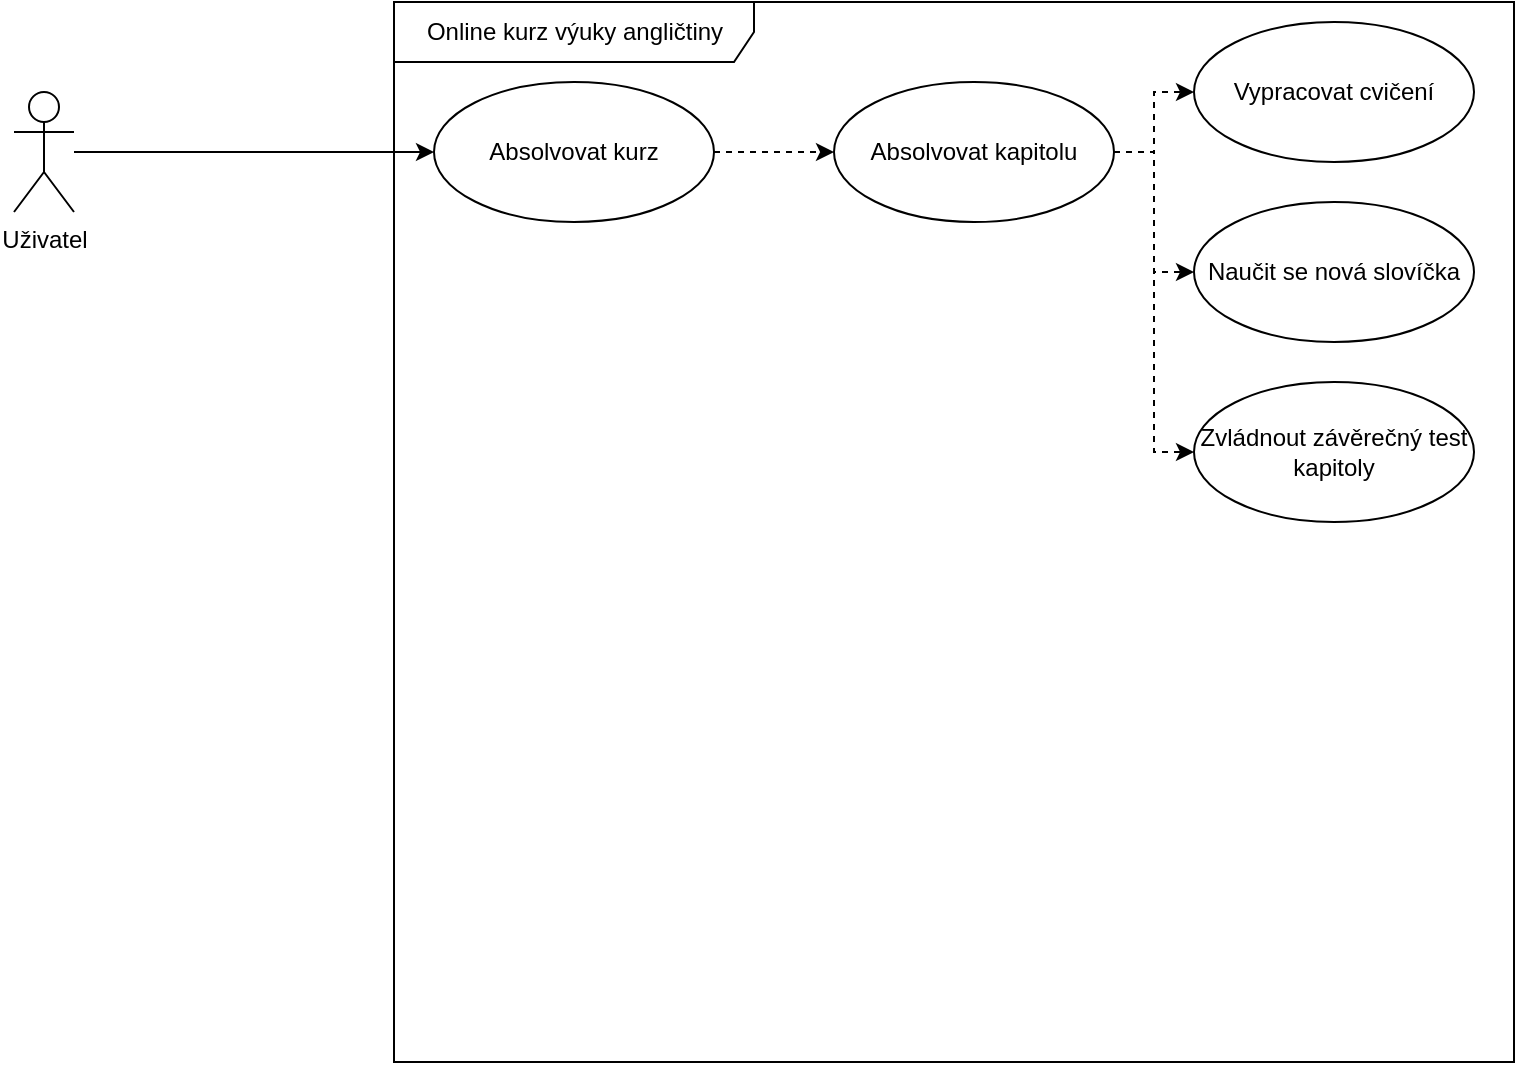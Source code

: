 <mxfile version="13.9.2" type="github">
  <diagram id="iqJ7o-cSy8KzaglTyA_u" name="Page-1">
    <mxGraphModel dx="981" dy="546" grid="1" gridSize="10" guides="1" tooltips="1" connect="1" arrows="1" fold="1" page="1" pageScale="1" pageWidth="827" pageHeight="1169" math="0" shadow="0">
      <root>
        <mxCell id="0" />
        <mxCell id="1" parent="0" />
        <mxCell id="x6bhsYx0L1Dtl3mkXtob-18" style="edgeStyle=orthogonalEdgeStyle;rounded=0;orthogonalLoop=1;jettySize=auto;html=1;" edge="1" parent="1" source="x6bhsYx0L1Dtl3mkXtob-1" target="x6bhsYx0L1Dtl3mkXtob-13">
          <mxGeometry relative="1" as="geometry" />
        </mxCell>
        <mxCell id="x6bhsYx0L1Dtl3mkXtob-1" value="Uživatel" style="shape=umlActor;verticalLabelPosition=bottom;verticalAlign=top;html=1;" vertex="1" parent="1">
          <mxGeometry x="50" y="85" width="30" height="60" as="geometry" />
        </mxCell>
        <mxCell id="x6bhsYx0L1Dtl3mkXtob-8" value="Online kurz výuky angličtiny" style="shape=umlFrame;width=180;height=30;labelBackgroundColor=none;labelBorderColor=none;html=1;swimlaneFillColor=none;sketch=0;shadow=0;" vertex="1" parent="1">
          <mxGeometry x="240" y="40" width="560" height="530" as="geometry" />
        </mxCell>
        <mxCell id="x6bhsYx0L1Dtl3mkXtob-20" style="edgeStyle=orthogonalEdgeStyle;rounded=0;orthogonalLoop=1;jettySize=auto;html=1;entryX=0;entryY=0.5;entryDx=0;entryDy=0;dashed=1;" edge="1" parent="1" source="x6bhsYx0L1Dtl3mkXtob-13" target="x6bhsYx0L1Dtl3mkXtob-14">
          <mxGeometry relative="1" as="geometry" />
        </mxCell>
        <mxCell id="x6bhsYx0L1Dtl3mkXtob-13" value="Absolvovat kurz" style="ellipse;whiteSpace=wrap;html=1;shadow=0;labelBackgroundColor=none;sketch=0;strokeColor=#000000;gradientColor=none;" vertex="1" parent="1">
          <mxGeometry x="260" y="80" width="140" height="70" as="geometry" />
        </mxCell>
        <mxCell id="x6bhsYx0L1Dtl3mkXtob-25" style="edgeStyle=orthogonalEdgeStyle;rounded=0;orthogonalLoop=1;jettySize=auto;html=1;dashed=1;" edge="1" parent="1" source="x6bhsYx0L1Dtl3mkXtob-14" target="x6bhsYx0L1Dtl3mkXtob-22">
          <mxGeometry relative="1" as="geometry" />
        </mxCell>
        <mxCell id="x6bhsYx0L1Dtl3mkXtob-26" style="edgeStyle=orthogonalEdgeStyle;rounded=0;orthogonalLoop=1;jettySize=auto;html=1;entryX=0;entryY=0.5;entryDx=0;entryDy=0;dashed=1;" edge="1" parent="1" source="x6bhsYx0L1Dtl3mkXtob-14" target="x6bhsYx0L1Dtl3mkXtob-23">
          <mxGeometry relative="1" as="geometry" />
        </mxCell>
        <mxCell id="x6bhsYx0L1Dtl3mkXtob-27" style="edgeStyle=orthogonalEdgeStyle;rounded=0;orthogonalLoop=1;jettySize=auto;html=1;entryX=0;entryY=0.5;entryDx=0;entryDy=0;dashed=1;" edge="1" parent="1" source="x6bhsYx0L1Dtl3mkXtob-14" target="x6bhsYx0L1Dtl3mkXtob-24">
          <mxGeometry relative="1" as="geometry" />
        </mxCell>
        <mxCell id="x6bhsYx0L1Dtl3mkXtob-14" value="Absolvovat kapitolu" style="ellipse;whiteSpace=wrap;html=1;shadow=0;labelBackgroundColor=none;sketch=0;strokeColor=#000000;gradientColor=none;" vertex="1" parent="1">
          <mxGeometry x="460" y="80" width="140" height="70" as="geometry" />
        </mxCell>
        <mxCell id="x6bhsYx0L1Dtl3mkXtob-22" value="Vypracovat cvičení" style="ellipse;whiteSpace=wrap;html=1;shadow=0;labelBackgroundColor=none;sketch=0;strokeColor=#000000;gradientColor=none;" vertex="1" parent="1">
          <mxGeometry x="640" y="50" width="140" height="70" as="geometry" />
        </mxCell>
        <mxCell id="x6bhsYx0L1Dtl3mkXtob-23" value="Naučit se nová slovíčka" style="ellipse;whiteSpace=wrap;html=1;shadow=0;labelBackgroundColor=none;sketch=0;strokeColor=#000000;gradientColor=none;" vertex="1" parent="1">
          <mxGeometry x="640" y="140" width="140" height="70" as="geometry" />
        </mxCell>
        <mxCell id="x6bhsYx0L1Dtl3mkXtob-24" value="Zvládnout závěrečný test kapitoly" style="ellipse;whiteSpace=wrap;html=1;shadow=0;labelBackgroundColor=none;sketch=0;strokeColor=#000000;gradientColor=none;" vertex="1" parent="1">
          <mxGeometry x="640" y="230" width="140" height="70" as="geometry" />
        </mxCell>
      </root>
    </mxGraphModel>
  </diagram>
</mxfile>

